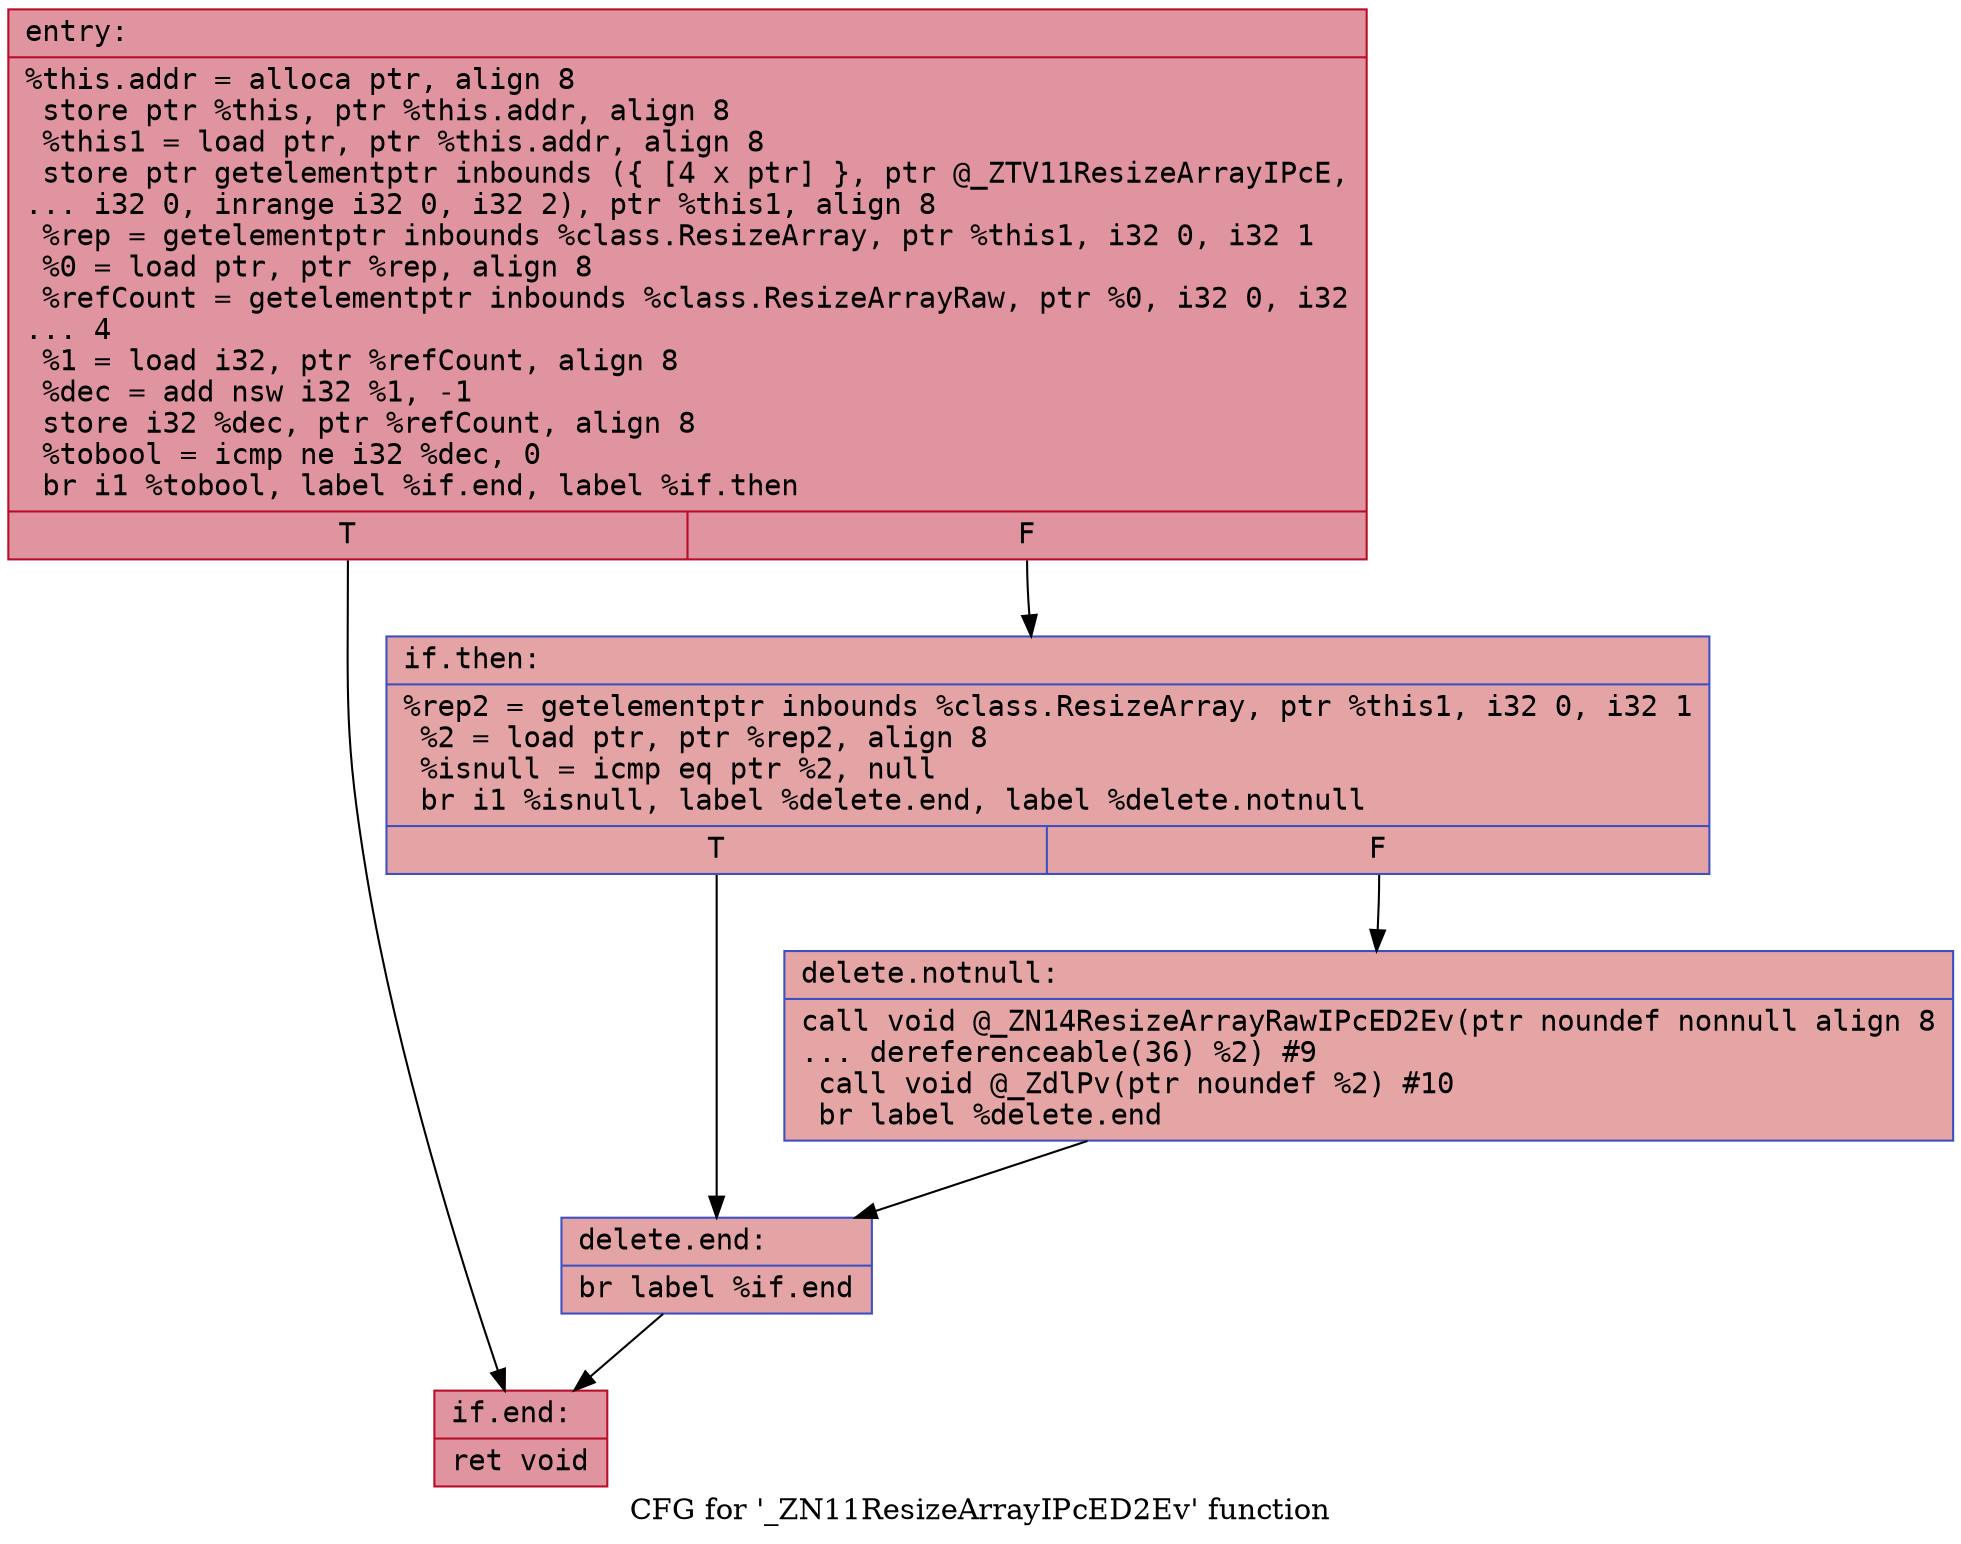 digraph "CFG for '_ZN11ResizeArrayIPcED2Ev' function" {
	label="CFG for '_ZN11ResizeArrayIPcED2Ev' function";

	Node0x55775c3c49c0 [shape=record,color="#b70d28ff", style=filled, fillcolor="#b70d2870" fontname="Courier",label="{entry:\l|  %this.addr = alloca ptr, align 8\l  store ptr %this, ptr %this.addr, align 8\l  %this1 = load ptr, ptr %this.addr, align 8\l  store ptr getelementptr inbounds (\{ [4 x ptr] \}, ptr @_ZTV11ResizeArrayIPcE,\l... i32 0, inrange i32 0, i32 2), ptr %this1, align 8\l  %rep = getelementptr inbounds %class.ResizeArray, ptr %this1, i32 0, i32 1\l  %0 = load ptr, ptr %rep, align 8\l  %refCount = getelementptr inbounds %class.ResizeArrayRaw, ptr %0, i32 0, i32\l... 4\l  %1 = load i32, ptr %refCount, align 8\l  %dec = add nsw i32 %1, -1\l  store i32 %dec, ptr %refCount, align 8\l  %tobool = icmp ne i32 %dec, 0\l  br i1 %tobool, label %if.end, label %if.then\l|{<s0>T|<s1>F}}"];
	Node0x55775c3c49c0:s0 -> Node0x55775c3c50d0[tooltip="entry -> if.end\nProbability 62.50%" ];
	Node0x55775c3c49c0:s1 -> Node0x55775c3c5140[tooltip="entry -> if.then\nProbability 37.50%" ];
	Node0x55775c3c5140 [shape=record,color="#3d50c3ff", style=filled, fillcolor="#c32e3170" fontname="Courier",label="{if.then:\l|  %rep2 = getelementptr inbounds %class.ResizeArray, ptr %this1, i32 0, i32 1\l  %2 = load ptr, ptr %rep2, align 8\l  %isnull = icmp eq ptr %2, null\l  br i1 %isnull, label %delete.end, label %delete.notnull\l|{<s0>T|<s1>F}}"];
	Node0x55775c3c5140:s0 -> Node0x55775c3c5470[tooltip="if.then -> delete.end\nProbability 37.50%" ];
	Node0x55775c3c5140:s1 -> Node0x55775c3c5660[tooltip="if.then -> delete.notnull\nProbability 62.50%" ];
	Node0x55775c3c5660 [shape=record,color="#3d50c3ff", style=filled, fillcolor="#c5333470" fontname="Courier",label="{delete.notnull:\l|  call void @_ZN14ResizeArrayRawIPcED2Ev(ptr noundef nonnull align 8\l... dereferenceable(36) %2) #9\l  call void @_ZdlPv(ptr noundef %2) #10\l  br label %delete.end\l}"];
	Node0x55775c3c5660 -> Node0x55775c3c5470[tooltip="delete.notnull -> delete.end\nProbability 100.00%" ];
	Node0x55775c3c5470 [shape=record,color="#3d50c3ff", style=filled, fillcolor="#c32e3170" fontname="Courier",label="{delete.end:\l|  br label %if.end\l}"];
	Node0x55775c3c5470 -> Node0x55775c3c50d0[tooltip="delete.end -> if.end\nProbability 100.00%" ];
	Node0x55775c3c50d0 [shape=record,color="#b70d28ff", style=filled, fillcolor="#b70d2870" fontname="Courier",label="{if.end:\l|  ret void\l}"];
}
